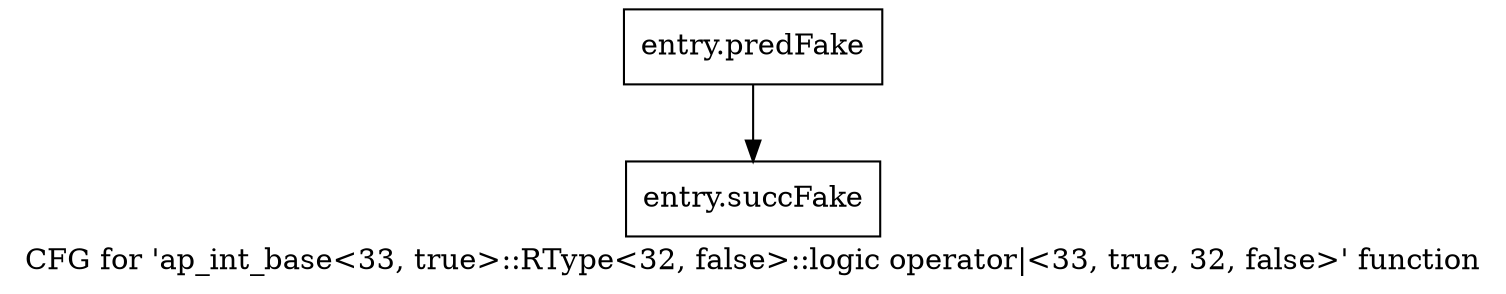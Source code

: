 digraph "CFG for 'ap_int_base\<33, true\>::RType\<32, false\>::logic operator\|\<33, true, 32, false\>' function" {
	label="CFG for 'ap_int_base\<33, true\>::RType\<32, false\>::logic operator\|\<33, true, 32, false\>' function";

	Node0x598d040 [shape=record,filename="",linenumber="",label="{entry.predFake}"];
	Node0x598d040 -> Node0x5ad1370[ callList="" memoryops="" filename="/home/omerfaruk/tools/Xilinx/Vitis_HLS/2023.2/include/etc/ap_int_base.h" execusionnum="6"];
	Node0x5ad1370 [shape=record,filename="/home/omerfaruk/tools/Xilinx/Vitis_HLS/2023.2/include/etc/ap_int_base.h",linenumber="1494",label="{entry.succFake}"];
}
